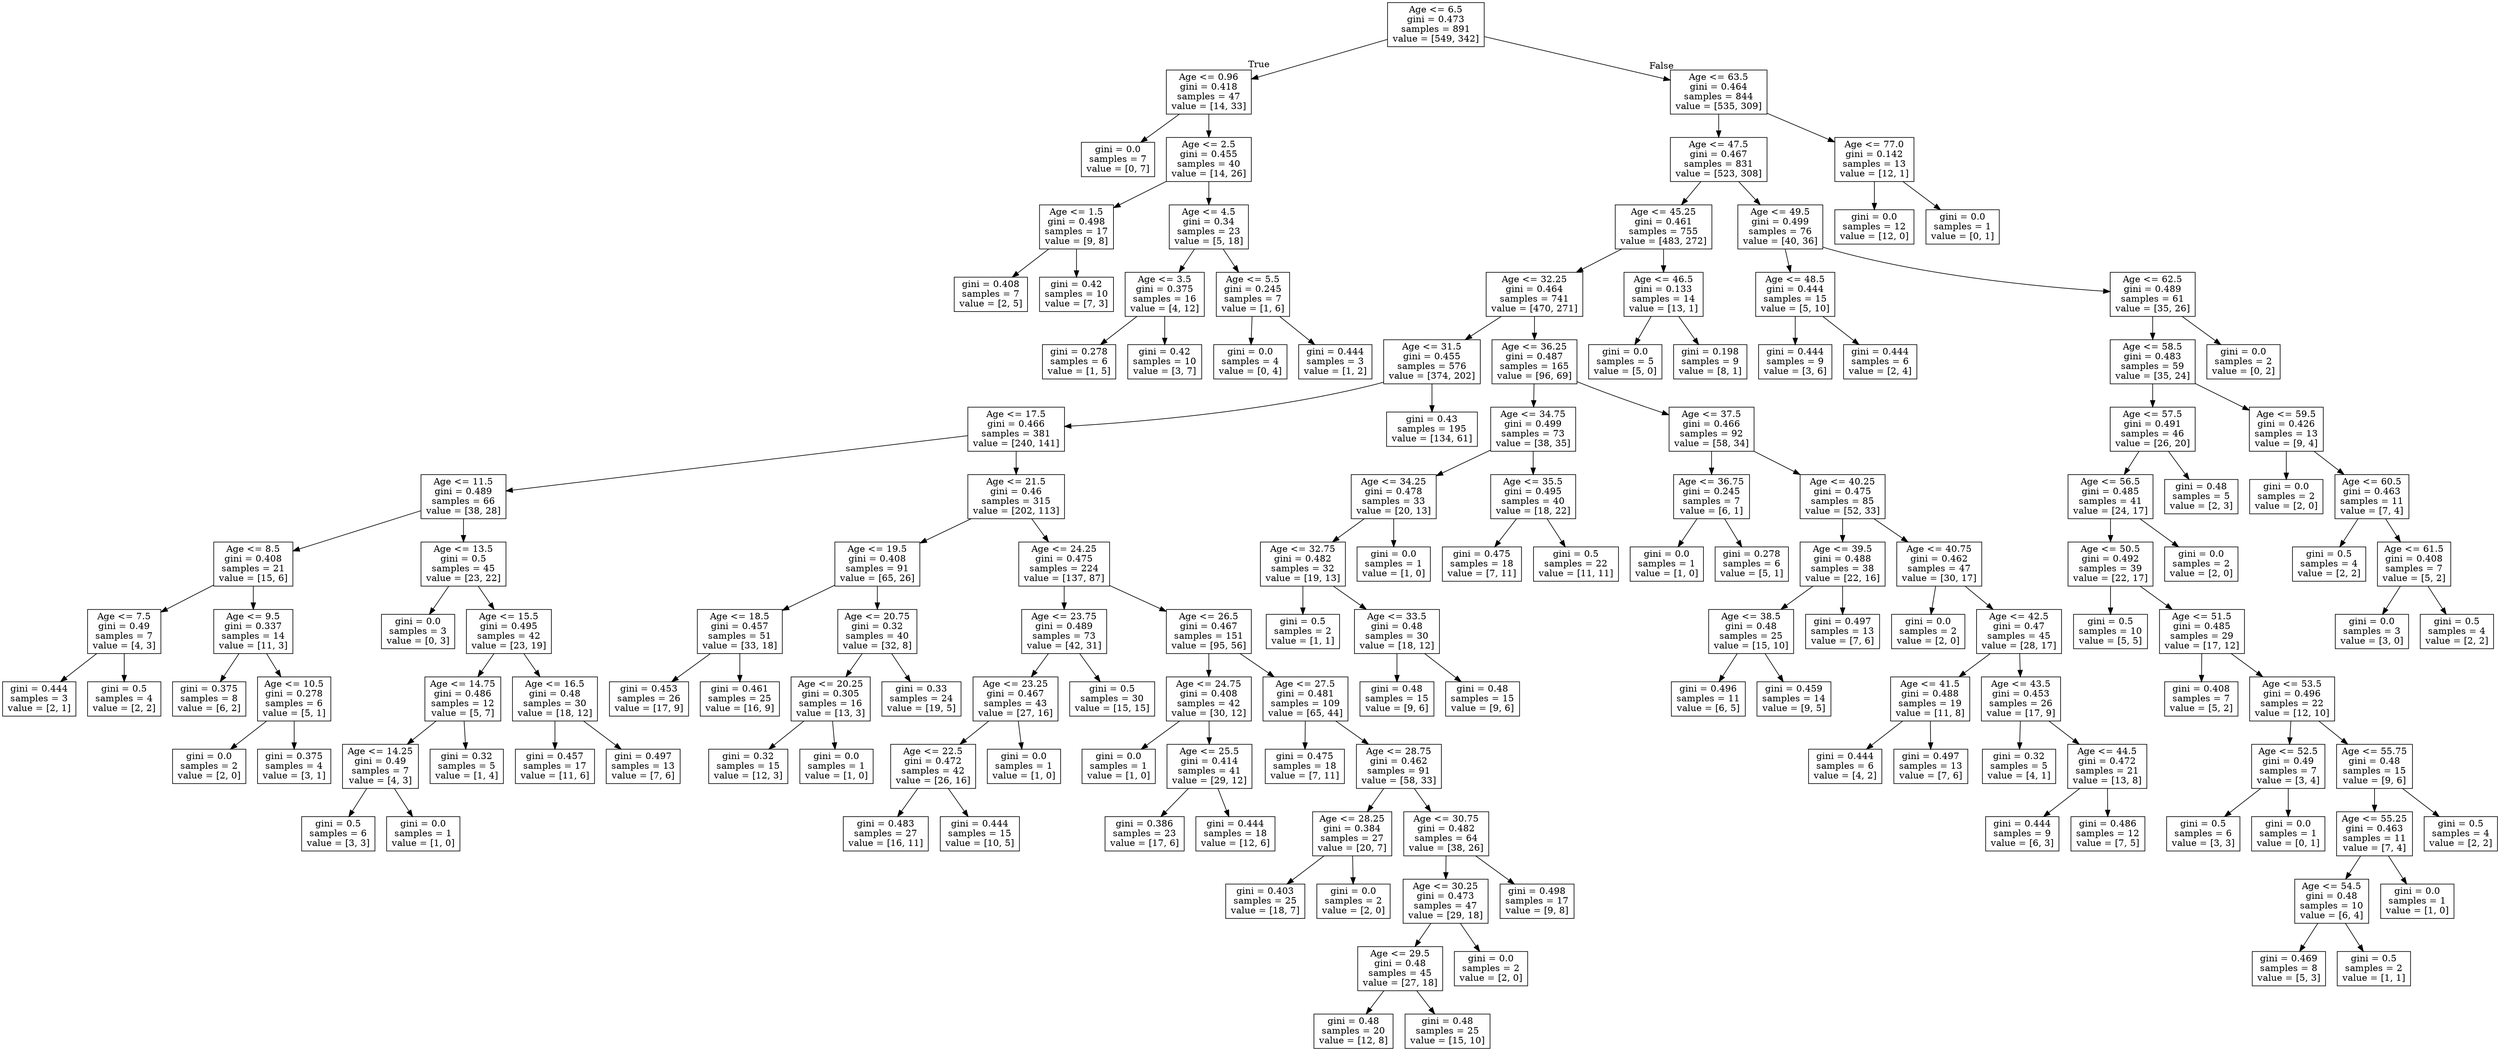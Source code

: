 digraph Tree {
node [shape=box] ;
0 [label="Age <= 6.5\ngini = 0.473\nsamples = 891\nvalue = [549, 342]"] ;
1 [label="Age <= 0.96\ngini = 0.418\nsamples = 47\nvalue = [14, 33]"] ;
0 -> 1 [labeldistance=2.5, labelangle=45, headlabel="True"] ;
2 [label="gini = 0.0\nsamples = 7\nvalue = [0, 7]"] ;
1 -> 2 ;
3 [label="Age <= 2.5\ngini = 0.455\nsamples = 40\nvalue = [14, 26]"] ;
1 -> 3 ;
4 [label="Age <= 1.5\ngini = 0.498\nsamples = 17\nvalue = [9, 8]"] ;
3 -> 4 ;
5 [label="gini = 0.408\nsamples = 7\nvalue = [2, 5]"] ;
4 -> 5 ;
6 [label="gini = 0.42\nsamples = 10\nvalue = [7, 3]"] ;
4 -> 6 ;
7 [label="Age <= 4.5\ngini = 0.34\nsamples = 23\nvalue = [5, 18]"] ;
3 -> 7 ;
8 [label="Age <= 3.5\ngini = 0.375\nsamples = 16\nvalue = [4, 12]"] ;
7 -> 8 ;
9 [label="gini = 0.278\nsamples = 6\nvalue = [1, 5]"] ;
8 -> 9 ;
10 [label="gini = 0.42\nsamples = 10\nvalue = [3, 7]"] ;
8 -> 10 ;
11 [label="Age <= 5.5\ngini = 0.245\nsamples = 7\nvalue = [1, 6]"] ;
7 -> 11 ;
12 [label="gini = 0.0\nsamples = 4\nvalue = [0, 4]"] ;
11 -> 12 ;
13 [label="gini = 0.444\nsamples = 3\nvalue = [1, 2]"] ;
11 -> 13 ;
14 [label="Age <= 63.5\ngini = 0.464\nsamples = 844\nvalue = [535, 309]"] ;
0 -> 14 [labeldistance=2.5, labelangle=-45, headlabel="False"] ;
15 [label="Age <= 47.5\ngini = 0.467\nsamples = 831\nvalue = [523, 308]"] ;
14 -> 15 ;
16 [label="Age <= 45.25\ngini = 0.461\nsamples = 755\nvalue = [483, 272]"] ;
15 -> 16 ;
17 [label="Age <= 32.25\ngini = 0.464\nsamples = 741\nvalue = [470, 271]"] ;
16 -> 17 ;
18 [label="Age <= 31.5\ngini = 0.455\nsamples = 576\nvalue = [374, 202]"] ;
17 -> 18 ;
19 [label="Age <= 17.5\ngini = 0.466\nsamples = 381\nvalue = [240, 141]"] ;
18 -> 19 ;
20 [label="Age <= 11.5\ngini = 0.489\nsamples = 66\nvalue = [38, 28]"] ;
19 -> 20 ;
21 [label="Age <= 8.5\ngini = 0.408\nsamples = 21\nvalue = [15, 6]"] ;
20 -> 21 ;
22 [label="Age <= 7.5\ngini = 0.49\nsamples = 7\nvalue = [4, 3]"] ;
21 -> 22 ;
23 [label="gini = 0.444\nsamples = 3\nvalue = [2, 1]"] ;
22 -> 23 ;
24 [label="gini = 0.5\nsamples = 4\nvalue = [2, 2]"] ;
22 -> 24 ;
25 [label="Age <= 9.5\ngini = 0.337\nsamples = 14\nvalue = [11, 3]"] ;
21 -> 25 ;
26 [label="gini = 0.375\nsamples = 8\nvalue = [6, 2]"] ;
25 -> 26 ;
27 [label="Age <= 10.5\ngini = 0.278\nsamples = 6\nvalue = [5, 1]"] ;
25 -> 27 ;
28 [label="gini = 0.0\nsamples = 2\nvalue = [2, 0]"] ;
27 -> 28 ;
29 [label="gini = 0.375\nsamples = 4\nvalue = [3, 1]"] ;
27 -> 29 ;
30 [label="Age <= 13.5\ngini = 0.5\nsamples = 45\nvalue = [23, 22]"] ;
20 -> 30 ;
31 [label="gini = 0.0\nsamples = 3\nvalue = [0, 3]"] ;
30 -> 31 ;
32 [label="Age <= 15.5\ngini = 0.495\nsamples = 42\nvalue = [23, 19]"] ;
30 -> 32 ;
33 [label="Age <= 14.75\ngini = 0.486\nsamples = 12\nvalue = [5, 7]"] ;
32 -> 33 ;
34 [label="Age <= 14.25\ngini = 0.49\nsamples = 7\nvalue = [4, 3]"] ;
33 -> 34 ;
35 [label="gini = 0.5\nsamples = 6\nvalue = [3, 3]"] ;
34 -> 35 ;
36 [label="gini = 0.0\nsamples = 1\nvalue = [1, 0]"] ;
34 -> 36 ;
37 [label="gini = 0.32\nsamples = 5\nvalue = [1, 4]"] ;
33 -> 37 ;
38 [label="Age <= 16.5\ngini = 0.48\nsamples = 30\nvalue = [18, 12]"] ;
32 -> 38 ;
39 [label="gini = 0.457\nsamples = 17\nvalue = [11, 6]"] ;
38 -> 39 ;
40 [label="gini = 0.497\nsamples = 13\nvalue = [7, 6]"] ;
38 -> 40 ;
41 [label="Age <= 21.5\ngini = 0.46\nsamples = 315\nvalue = [202, 113]"] ;
19 -> 41 ;
42 [label="Age <= 19.5\ngini = 0.408\nsamples = 91\nvalue = [65, 26]"] ;
41 -> 42 ;
43 [label="Age <= 18.5\ngini = 0.457\nsamples = 51\nvalue = [33, 18]"] ;
42 -> 43 ;
44 [label="gini = 0.453\nsamples = 26\nvalue = [17, 9]"] ;
43 -> 44 ;
45 [label="gini = 0.461\nsamples = 25\nvalue = [16, 9]"] ;
43 -> 45 ;
46 [label="Age <= 20.75\ngini = 0.32\nsamples = 40\nvalue = [32, 8]"] ;
42 -> 46 ;
47 [label="Age <= 20.25\ngini = 0.305\nsamples = 16\nvalue = [13, 3]"] ;
46 -> 47 ;
48 [label="gini = 0.32\nsamples = 15\nvalue = [12, 3]"] ;
47 -> 48 ;
49 [label="gini = 0.0\nsamples = 1\nvalue = [1, 0]"] ;
47 -> 49 ;
50 [label="gini = 0.33\nsamples = 24\nvalue = [19, 5]"] ;
46 -> 50 ;
51 [label="Age <= 24.25\ngini = 0.475\nsamples = 224\nvalue = [137, 87]"] ;
41 -> 51 ;
52 [label="Age <= 23.75\ngini = 0.489\nsamples = 73\nvalue = [42, 31]"] ;
51 -> 52 ;
53 [label="Age <= 23.25\ngini = 0.467\nsamples = 43\nvalue = [27, 16]"] ;
52 -> 53 ;
54 [label="Age <= 22.5\ngini = 0.472\nsamples = 42\nvalue = [26, 16]"] ;
53 -> 54 ;
55 [label="gini = 0.483\nsamples = 27\nvalue = [16, 11]"] ;
54 -> 55 ;
56 [label="gini = 0.444\nsamples = 15\nvalue = [10, 5]"] ;
54 -> 56 ;
57 [label="gini = 0.0\nsamples = 1\nvalue = [1, 0]"] ;
53 -> 57 ;
58 [label="gini = 0.5\nsamples = 30\nvalue = [15, 15]"] ;
52 -> 58 ;
59 [label="Age <= 26.5\ngini = 0.467\nsamples = 151\nvalue = [95, 56]"] ;
51 -> 59 ;
60 [label="Age <= 24.75\ngini = 0.408\nsamples = 42\nvalue = [30, 12]"] ;
59 -> 60 ;
61 [label="gini = 0.0\nsamples = 1\nvalue = [1, 0]"] ;
60 -> 61 ;
62 [label="Age <= 25.5\ngini = 0.414\nsamples = 41\nvalue = [29, 12]"] ;
60 -> 62 ;
63 [label="gini = 0.386\nsamples = 23\nvalue = [17, 6]"] ;
62 -> 63 ;
64 [label="gini = 0.444\nsamples = 18\nvalue = [12, 6]"] ;
62 -> 64 ;
65 [label="Age <= 27.5\ngini = 0.481\nsamples = 109\nvalue = [65, 44]"] ;
59 -> 65 ;
66 [label="gini = 0.475\nsamples = 18\nvalue = [7, 11]"] ;
65 -> 66 ;
67 [label="Age <= 28.75\ngini = 0.462\nsamples = 91\nvalue = [58, 33]"] ;
65 -> 67 ;
68 [label="Age <= 28.25\ngini = 0.384\nsamples = 27\nvalue = [20, 7]"] ;
67 -> 68 ;
69 [label="gini = 0.403\nsamples = 25\nvalue = [18, 7]"] ;
68 -> 69 ;
70 [label="gini = 0.0\nsamples = 2\nvalue = [2, 0]"] ;
68 -> 70 ;
71 [label="Age <= 30.75\ngini = 0.482\nsamples = 64\nvalue = [38, 26]"] ;
67 -> 71 ;
72 [label="Age <= 30.25\ngini = 0.473\nsamples = 47\nvalue = [29, 18]"] ;
71 -> 72 ;
73 [label="Age <= 29.5\ngini = 0.48\nsamples = 45\nvalue = [27, 18]"] ;
72 -> 73 ;
74 [label="gini = 0.48\nsamples = 20\nvalue = [12, 8]"] ;
73 -> 74 ;
75 [label="gini = 0.48\nsamples = 25\nvalue = [15, 10]"] ;
73 -> 75 ;
76 [label="gini = 0.0\nsamples = 2\nvalue = [2, 0]"] ;
72 -> 76 ;
77 [label="gini = 0.498\nsamples = 17\nvalue = [9, 8]"] ;
71 -> 77 ;
78 [label="gini = 0.43\nsamples = 195\nvalue = [134, 61]"] ;
18 -> 78 ;
79 [label="Age <= 36.25\ngini = 0.487\nsamples = 165\nvalue = [96, 69]"] ;
17 -> 79 ;
80 [label="Age <= 34.75\ngini = 0.499\nsamples = 73\nvalue = [38, 35]"] ;
79 -> 80 ;
81 [label="Age <= 34.25\ngini = 0.478\nsamples = 33\nvalue = [20, 13]"] ;
80 -> 81 ;
82 [label="Age <= 32.75\ngini = 0.482\nsamples = 32\nvalue = [19, 13]"] ;
81 -> 82 ;
83 [label="gini = 0.5\nsamples = 2\nvalue = [1, 1]"] ;
82 -> 83 ;
84 [label="Age <= 33.5\ngini = 0.48\nsamples = 30\nvalue = [18, 12]"] ;
82 -> 84 ;
85 [label="gini = 0.48\nsamples = 15\nvalue = [9, 6]"] ;
84 -> 85 ;
86 [label="gini = 0.48\nsamples = 15\nvalue = [9, 6]"] ;
84 -> 86 ;
87 [label="gini = 0.0\nsamples = 1\nvalue = [1, 0]"] ;
81 -> 87 ;
88 [label="Age <= 35.5\ngini = 0.495\nsamples = 40\nvalue = [18, 22]"] ;
80 -> 88 ;
89 [label="gini = 0.475\nsamples = 18\nvalue = [7, 11]"] ;
88 -> 89 ;
90 [label="gini = 0.5\nsamples = 22\nvalue = [11, 11]"] ;
88 -> 90 ;
91 [label="Age <= 37.5\ngini = 0.466\nsamples = 92\nvalue = [58, 34]"] ;
79 -> 91 ;
92 [label="Age <= 36.75\ngini = 0.245\nsamples = 7\nvalue = [6, 1]"] ;
91 -> 92 ;
93 [label="gini = 0.0\nsamples = 1\nvalue = [1, 0]"] ;
92 -> 93 ;
94 [label="gini = 0.278\nsamples = 6\nvalue = [5, 1]"] ;
92 -> 94 ;
95 [label="Age <= 40.25\ngini = 0.475\nsamples = 85\nvalue = [52, 33]"] ;
91 -> 95 ;
96 [label="Age <= 39.5\ngini = 0.488\nsamples = 38\nvalue = [22, 16]"] ;
95 -> 96 ;
97 [label="Age <= 38.5\ngini = 0.48\nsamples = 25\nvalue = [15, 10]"] ;
96 -> 97 ;
98 [label="gini = 0.496\nsamples = 11\nvalue = [6, 5]"] ;
97 -> 98 ;
99 [label="gini = 0.459\nsamples = 14\nvalue = [9, 5]"] ;
97 -> 99 ;
100 [label="gini = 0.497\nsamples = 13\nvalue = [7, 6]"] ;
96 -> 100 ;
101 [label="Age <= 40.75\ngini = 0.462\nsamples = 47\nvalue = [30, 17]"] ;
95 -> 101 ;
102 [label="gini = 0.0\nsamples = 2\nvalue = [2, 0]"] ;
101 -> 102 ;
103 [label="Age <= 42.5\ngini = 0.47\nsamples = 45\nvalue = [28, 17]"] ;
101 -> 103 ;
104 [label="Age <= 41.5\ngini = 0.488\nsamples = 19\nvalue = [11, 8]"] ;
103 -> 104 ;
105 [label="gini = 0.444\nsamples = 6\nvalue = [4, 2]"] ;
104 -> 105 ;
106 [label="gini = 0.497\nsamples = 13\nvalue = [7, 6]"] ;
104 -> 106 ;
107 [label="Age <= 43.5\ngini = 0.453\nsamples = 26\nvalue = [17, 9]"] ;
103 -> 107 ;
108 [label="gini = 0.32\nsamples = 5\nvalue = [4, 1]"] ;
107 -> 108 ;
109 [label="Age <= 44.5\ngini = 0.472\nsamples = 21\nvalue = [13, 8]"] ;
107 -> 109 ;
110 [label="gini = 0.444\nsamples = 9\nvalue = [6, 3]"] ;
109 -> 110 ;
111 [label="gini = 0.486\nsamples = 12\nvalue = [7, 5]"] ;
109 -> 111 ;
112 [label="Age <= 46.5\ngini = 0.133\nsamples = 14\nvalue = [13, 1]"] ;
16 -> 112 ;
113 [label="gini = 0.0\nsamples = 5\nvalue = [5, 0]"] ;
112 -> 113 ;
114 [label="gini = 0.198\nsamples = 9\nvalue = [8, 1]"] ;
112 -> 114 ;
115 [label="Age <= 49.5\ngini = 0.499\nsamples = 76\nvalue = [40, 36]"] ;
15 -> 115 ;
116 [label="Age <= 48.5\ngini = 0.444\nsamples = 15\nvalue = [5, 10]"] ;
115 -> 116 ;
117 [label="gini = 0.444\nsamples = 9\nvalue = [3, 6]"] ;
116 -> 117 ;
118 [label="gini = 0.444\nsamples = 6\nvalue = [2, 4]"] ;
116 -> 118 ;
119 [label="Age <= 62.5\ngini = 0.489\nsamples = 61\nvalue = [35, 26]"] ;
115 -> 119 ;
120 [label="Age <= 58.5\ngini = 0.483\nsamples = 59\nvalue = [35, 24]"] ;
119 -> 120 ;
121 [label="Age <= 57.5\ngini = 0.491\nsamples = 46\nvalue = [26, 20]"] ;
120 -> 121 ;
122 [label="Age <= 56.5\ngini = 0.485\nsamples = 41\nvalue = [24, 17]"] ;
121 -> 122 ;
123 [label="Age <= 50.5\ngini = 0.492\nsamples = 39\nvalue = [22, 17]"] ;
122 -> 123 ;
124 [label="gini = 0.5\nsamples = 10\nvalue = [5, 5]"] ;
123 -> 124 ;
125 [label="Age <= 51.5\ngini = 0.485\nsamples = 29\nvalue = [17, 12]"] ;
123 -> 125 ;
126 [label="gini = 0.408\nsamples = 7\nvalue = [5, 2]"] ;
125 -> 126 ;
127 [label="Age <= 53.5\ngini = 0.496\nsamples = 22\nvalue = [12, 10]"] ;
125 -> 127 ;
128 [label="Age <= 52.5\ngini = 0.49\nsamples = 7\nvalue = [3, 4]"] ;
127 -> 128 ;
129 [label="gini = 0.5\nsamples = 6\nvalue = [3, 3]"] ;
128 -> 129 ;
130 [label="gini = 0.0\nsamples = 1\nvalue = [0, 1]"] ;
128 -> 130 ;
131 [label="Age <= 55.75\ngini = 0.48\nsamples = 15\nvalue = [9, 6]"] ;
127 -> 131 ;
132 [label="Age <= 55.25\ngini = 0.463\nsamples = 11\nvalue = [7, 4]"] ;
131 -> 132 ;
133 [label="Age <= 54.5\ngini = 0.48\nsamples = 10\nvalue = [6, 4]"] ;
132 -> 133 ;
134 [label="gini = 0.469\nsamples = 8\nvalue = [5, 3]"] ;
133 -> 134 ;
135 [label="gini = 0.5\nsamples = 2\nvalue = [1, 1]"] ;
133 -> 135 ;
136 [label="gini = 0.0\nsamples = 1\nvalue = [1, 0]"] ;
132 -> 136 ;
137 [label="gini = 0.5\nsamples = 4\nvalue = [2, 2]"] ;
131 -> 137 ;
138 [label="gini = 0.0\nsamples = 2\nvalue = [2, 0]"] ;
122 -> 138 ;
139 [label="gini = 0.48\nsamples = 5\nvalue = [2, 3]"] ;
121 -> 139 ;
140 [label="Age <= 59.5\ngini = 0.426\nsamples = 13\nvalue = [9, 4]"] ;
120 -> 140 ;
141 [label="gini = 0.0\nsamples = 2\nvalue = [2, 0]"] ;
140 -> 141 ;
142 [label="Age <= 60.5\ngini = 0.463\nsamples = 11\nvalue = [7, 4]"] ;
140 -> 142 ;
143 [label="gini = 0.5\nsamples = 4\nvalue = [2, 2]"] ;
142 -> 143 ;
144 [label="Age <= 61.5\ngini = 0.408\nsamples = 7\nvalue = [5, 2]"] ;
142 -> 144 ;
145 [label="gini = 0.0\nsamples = 3\nvalue = [3, 0]"] ;
144 -> 145 ;
146 [label="gini = 0.5\nsamples = 4\nvalue = [2, 2]"] ;
144 -> 146 ;
147 [label="gini = 0.0\nsamples = 2\nvalue = [0, 2]"] ;
119 -> 147 ;
148 [label="Age <= 77.0\ngini = 0.142\nsamples = 13\nvalue = [12, 1]"] ;
14 -> 148 ;
149 [label="gini = 0.0\nsamples = 12\nvalue = [12, 0]"] ;
148 -> 149 ;
150 [label="gini = 0.0\nsamples = 1\nvalue = [0, 1]"] ;
148 -> 150 ;
}